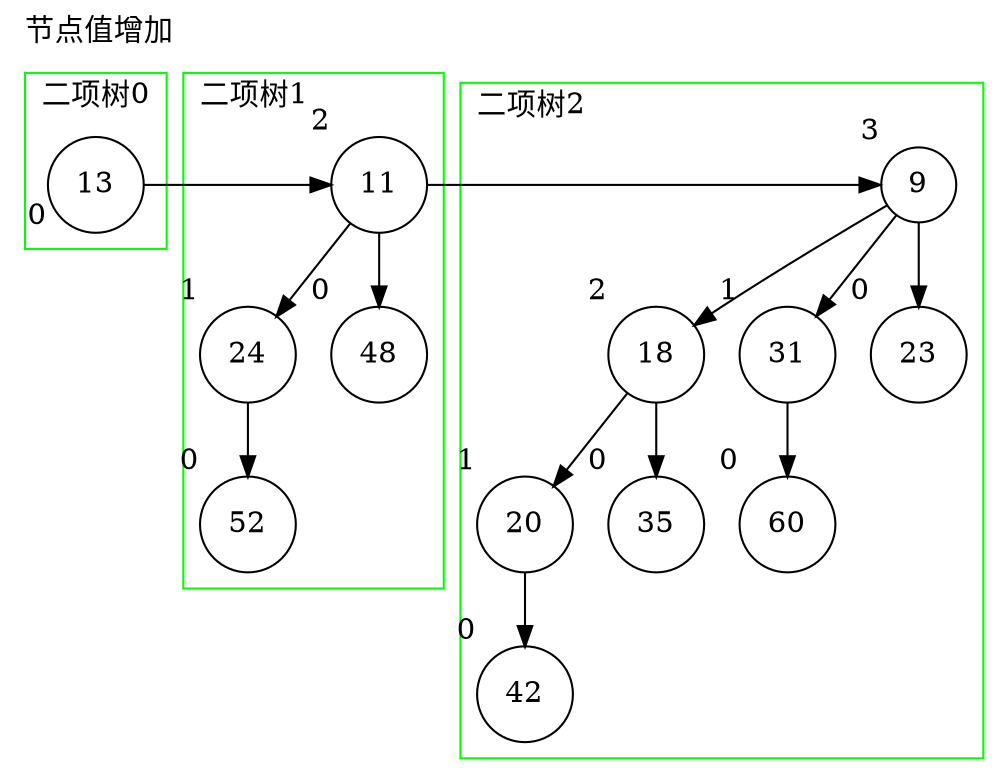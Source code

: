 digraph g{
node[shape=circle];
label="节点值增加";
labeljust=l;
labelloc=t;
subgraph cluster_0 {
pencolor=green;label="二项树0";
n153[label=13, xlabel=0];
}
subgraph cluster_1 {
pencolor=green;label="二项树1";
n154[label=11, xlabel=2];
n155[label=24, xlabel=1];
n154->n155;
n156[label=48, xlabel=0];
n154->n156[weight=100];
n157[label=52, xlabel=0];
n155->n157[weight=100];
}
n153->n154[constraint=false];
subgraph cluster_2 {
pencolor=green;label="二项树2";
n158[label=9, xlabel=3];
n159[label=18, xlabel=2];
n158->n159;
n160[label=31, xlabel=1];
n158->n160;
n161[label=23, xlabel=0];
n158->n161[weight=100];
n162[label=60, xlabel=0];
n160->n162[weight=100];
n163[label=20, xlabel=1];
n159->n163;
n164[label=35, xlabel=0];
n159->n164[weight=100];
n165[label=42, xlabel=0];
n163->n165[weight=100];
}
n154->n158[constraint=false];
}
